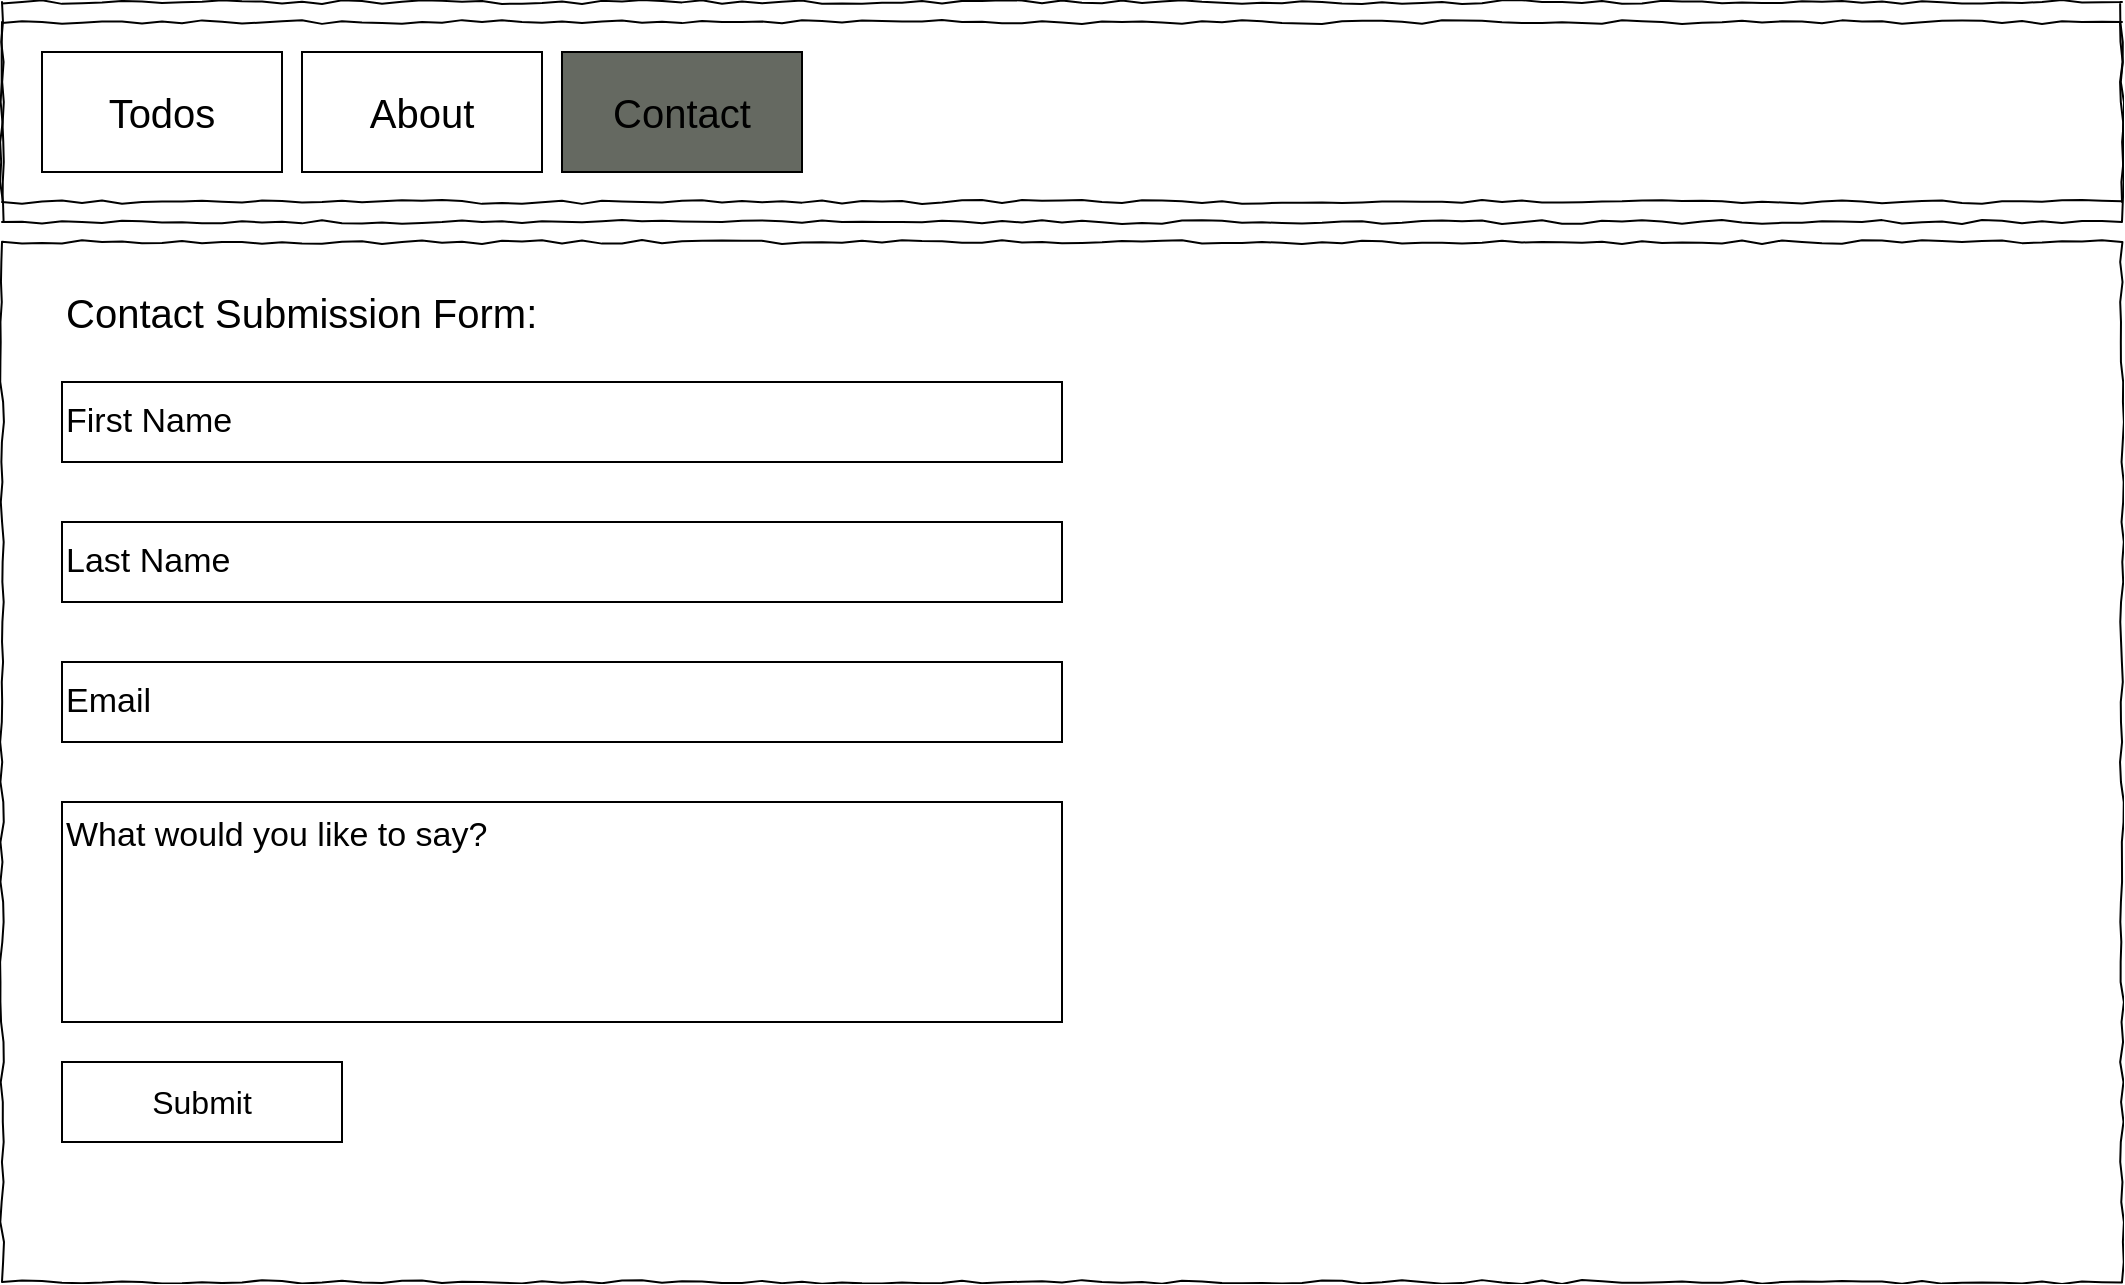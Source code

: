 <mxfile version="24.7.17">
  <diagram name="Page-1" id="03018318-947c-dd8e-b7a3-06fadd420f32">
    <mxGraphModel dx="1114" dy="808" grid="1" gridSize="10" guides="1" tooltips="1" connect="1" arrows="1" fold="1" page="1" pageScale="1" pageWidth="1100" pageHeight="850" background="none" math="0" shadow="0">
      <root>
        <mxCell id="0" />
        <mxCell id="1" parent="0" />
        <mxCell id="677b7b8949515195-1" value="" style="whiteSpace=wrap;html=1;rounded=0;shadow=0;labelBackgroundColor=none;strokeColor=#000000;strokeWidth=1;fillColor=none;fontFamily=Verdana;fontSize=12;fontColor=#000000;align=center;comic=1;" parent="1" vertex="1">
          <mxGeometry x="20" y="20" width="1060" height="110" as="geometry" />
        </mxCell>
        <mxCell id="677b7b8949515195-15" value="" style="whiteSpace=wrap;html=1;rounded=0;shadow=0;labelBackgroundColor=none;strokeWidth=1;fillColor=none;fontFamily=Verdana;fontSize=12;align=center;verticalAlign=top;spacing=10;comic=1;" parent="1" vertex="1">
          <mxGeometry x="20" y="30" width="1060" height="90" as="geometry" />
        </mxCell>
        <mxCell id="UcfG1bk-lB95s_kAaNYg-2" value="&lt;font style=&quot;font-size: 20px;&quot;&gt;Todos&lt;/font&gt;" style="rounded=0;whiteSpace=wrap;html=1;" parent="1" vertex="1">
          <mxGeometry x="40" y="45" width="120" height="60" as="geometry" />
        </mxCell>
        <mxCell id="UcfG1bk-lB95s_kAaNYg-3" value="&lt;font style=&quot;font-size: 20px;&quot;&gt;About&lt;/font&gt;" style="rounded=0;whiteSpace=wrap;html=1;" parent="1" vertex="1">
          <mxGeometry x="170" y="45" width="120" height="60" as="geometry" />
        </mxCell>
        <mxCell id="UcfG1bk-lB95s_kAaNYg-4" value="&lt;font style=&quot;font-size: 20px;&quot;&gt;Contact&lt;/font&gt;" style="rounded=0;whiteSpace=wrap;html=1;fillColor=#656961;" parent="1" vertex="1">
          <mxGeometry x="300" y="45" width="120" height="60" as="geometry" />
        </mxCell>
        <mxCell id="KKmDVi7VvZ1krputqfa5-1" value="" style="whiteSpace=wrap;html=1;rounded=0;shadow=0;labelBackgroundColor=none;strokeWidth=1;fillColor=none;fontFamily=Verdana;fontSize=12;align=center;verticalAlign=top;spacing=10;comic=1;" parent="1" vertex="1">
          <mxGeometry x="20" y="140" width="1060" height="520" as="geometry" />
        </mxCell>
        <mxCell id="mGCn4v4aYsbo97eboCCH-3" value="First Name" style="rounded=0;whiteSpace=wrap;html=1;fontSize=17;align=left;" vertex="1" parent="1">
          <mxGeometry x="50" y="210" width="500" height="40" as="geometry" />
        </mxCell>
        <mxCell id="mGCn4v4aYsbo97eboCCH-4" value="Last Name" style="rounded=0;whiteSpace=wrap;html=1;fontSize=17;align=left;" vertex="1" parent="1">
          <mxGeometry x="50" y="280" width="500" height="40" as="geometry" />
        </mxCell>
        <mxCell id="mGCn4v4aYsbo97eboCCH-5" value="Email" style="rounded=0;whiteSpace=wrap;html=1;fontSize=17;align=left;" vertex="1" parent="1">
          <mxGeometry x="50" y="350" width="500" height="40" as="geometry" />
        </mxCell>
        <mxCell id="mGCn4v4aYsbo97eboCCH-6" value="What would you like to say?" style="rounded=0;whiteSpace=wrap;html=1;fontSize=17;align=left;verticalAlign=top;" vertex="1" parent="1">
          <mxGeometry x="50" y="420" width="500" height="110" as="geometry" />
        </mxCell>
        <mxCell id="mGCn4v4aYsbo97eboCCH-7" value="Submit" style="rounded=0;whiteSpace=wrap;html=1;fontSize=16;" vertex="1" parent="1">
          <mxGeometry x="50" y="550" width="140" height="40" as="geometry" />
        </mxCell>
        <mxCell id="mGCn4v4aYsbo97eboCCH-8" value="Contact Submission Form:" style="text;html=1;align=left;verticalAlign=middle;whiteSpace=wrap;rounded=0;fontSize=20;" vertex="1" parent="1">
          <mxGeometry x="50" y="160" width="490" height="30" as="geometry" />
        </mxCell>
      </root>
    </mxGraphModel>
  </diagram>
</mxfile>
